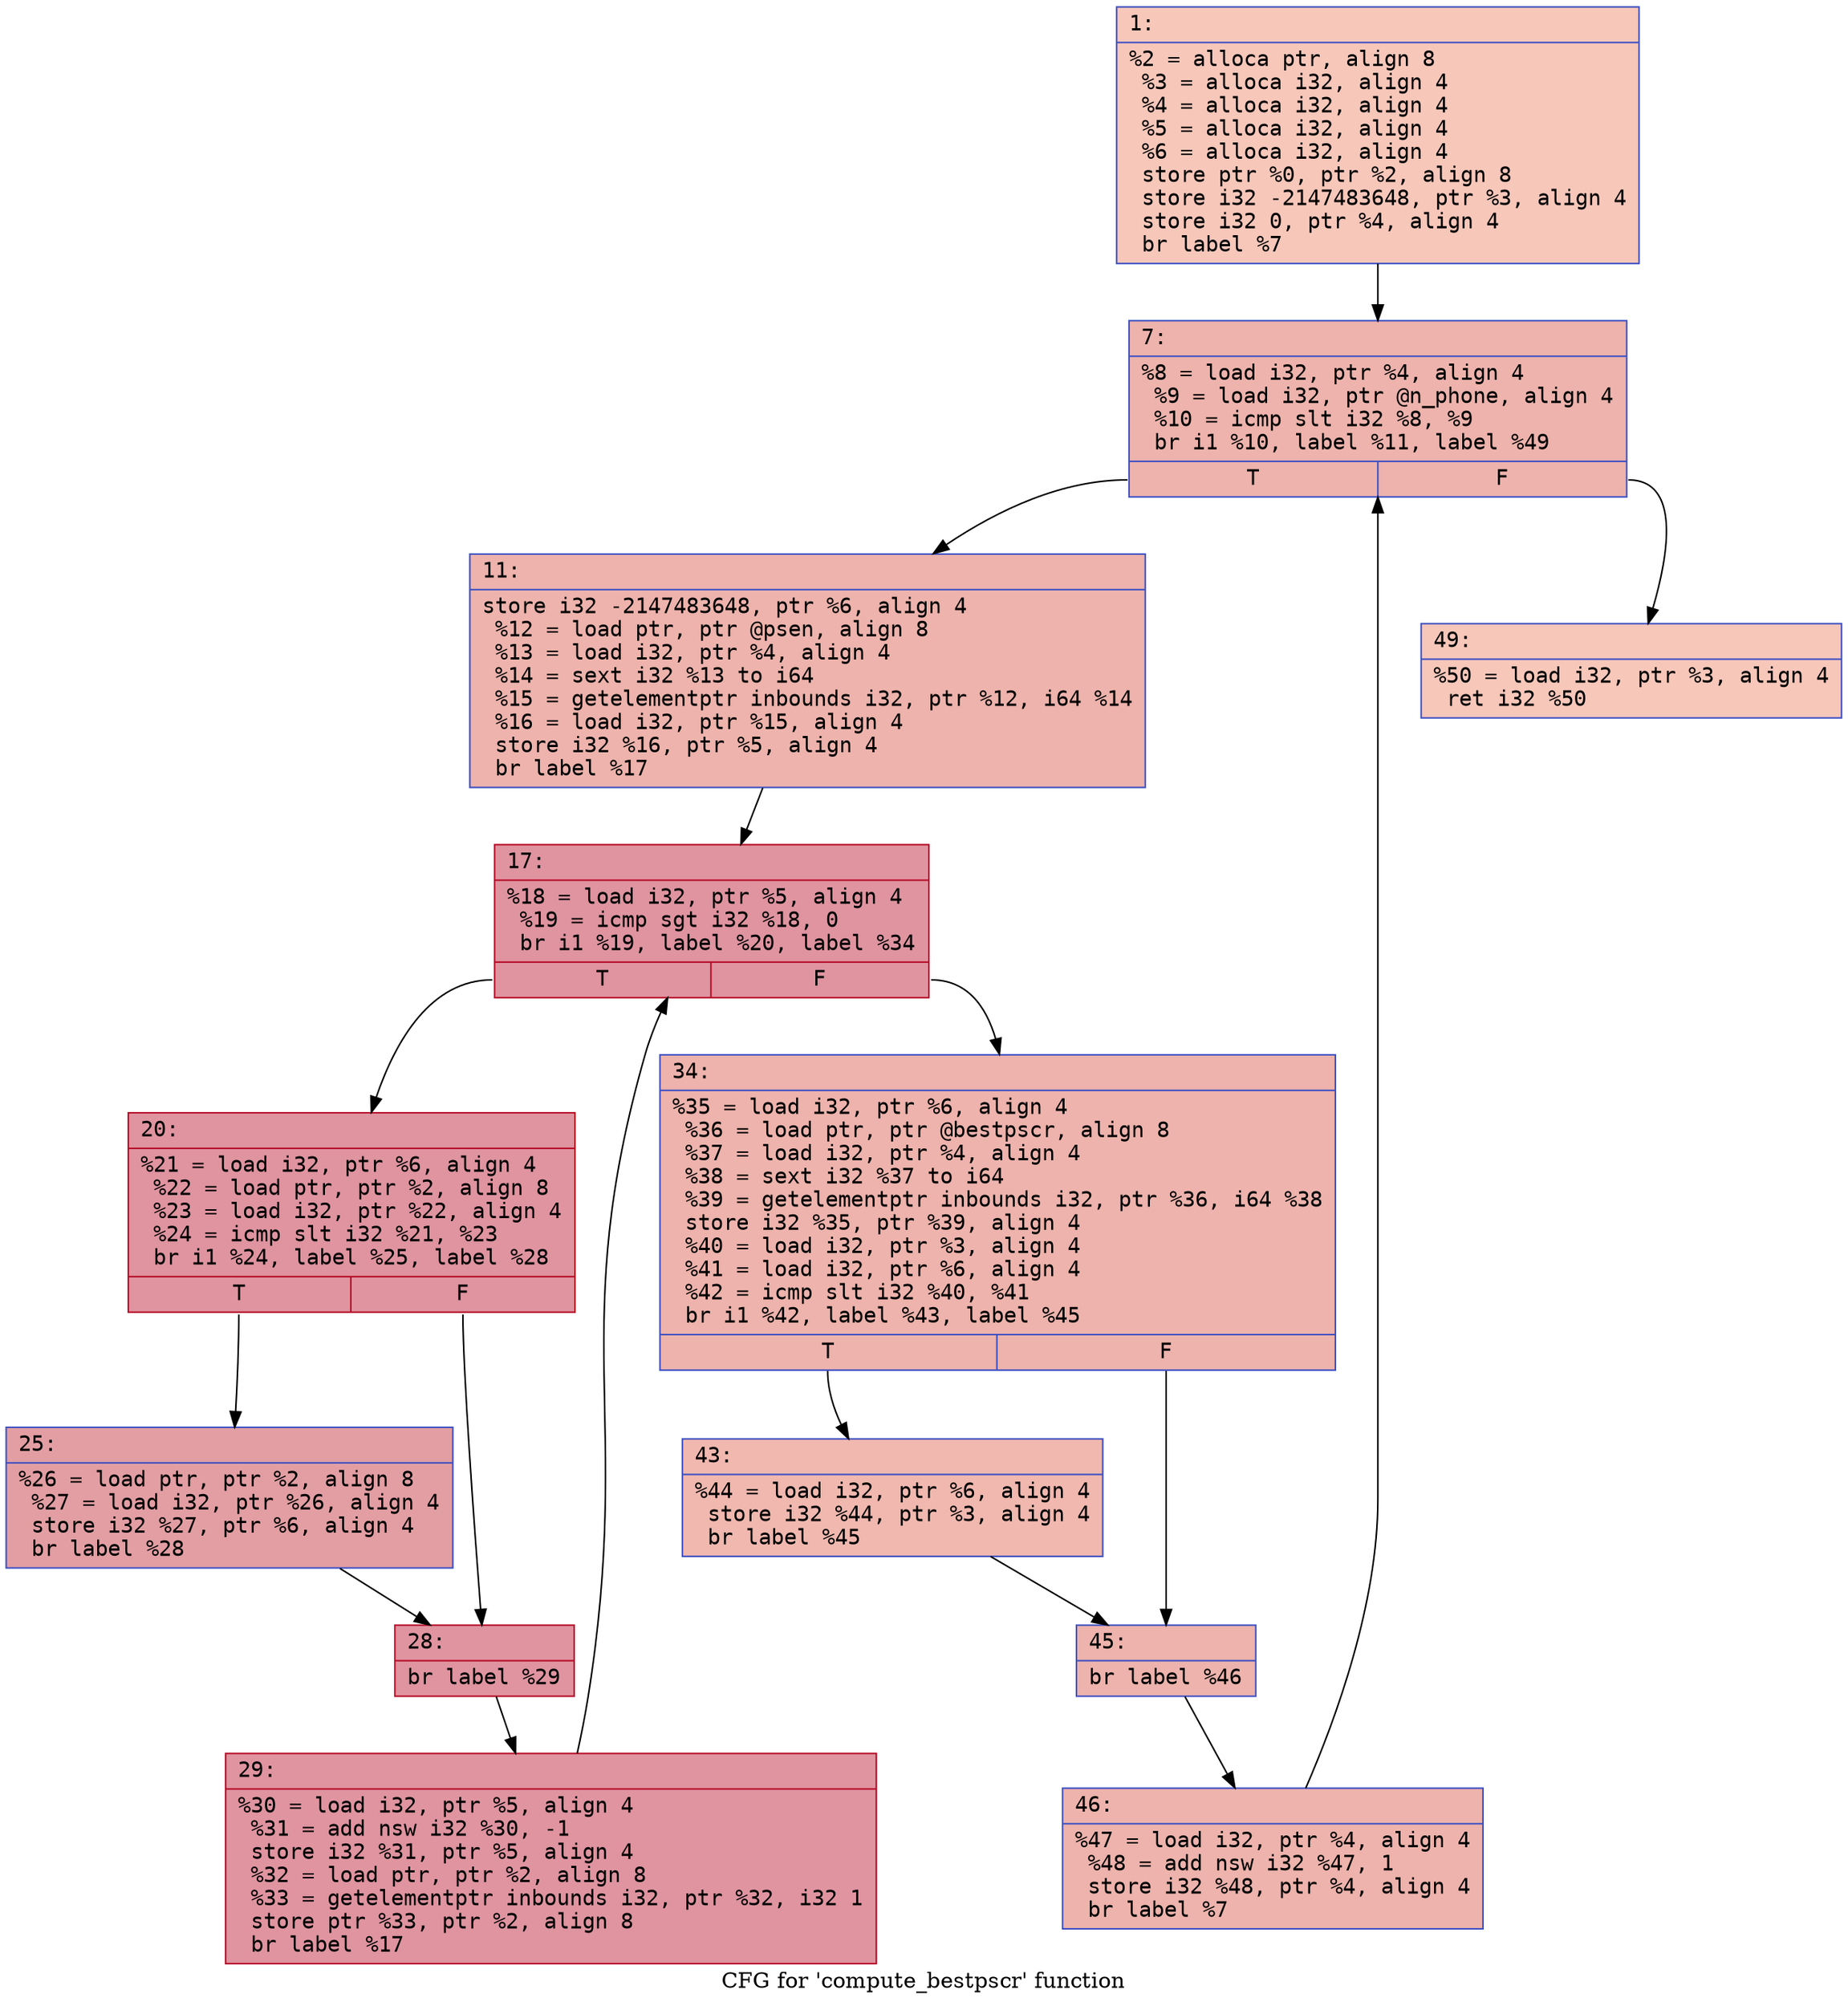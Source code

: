 digraph "CFG for 'compute_bestpscr' function" {
	label="CFG for 'compute_bestpscr' function";

	Node0x600001f42cb0 [shape=record,color="#3d50c3ff", style=filled, fillcolor="#ec7f6370" fontname="Courier",label="{1:\l|  %2 = alloca ptr, align 8\l  %3 = alloca i32, align 4\l  %4 = alloca i32, align 4\l  %5 = alloca i32, align 4\l  %6 = alloca i32, align 4\l  store ptr %0, ptr %2, align 8\l  store i32 -2147483648, ptr %3, align 4\l  store i32 0, ptr %4, align 4\l  br label %7\l}"];
	Node0x600001f42cb0 -> Node0x600001f42d00[tooltip="1 -> 7\nProbability 100.00%" ];
	Node0x600001f42d00 [shape=record,color="#3d50c3ff", style=filled, fillcolor="#d6524470" fontname="Courier",label="{7:\l|  %8 = load i32, ptr %4, align 4\l  %9 = load i32, ptr @n_phone, align 4\l  %10 = icmp slt i32 %8, %9\l  br i1 %10, label %11, label %49\l|{<s0>T|<s1>F}}"];
	Node0x600001f42d00:s0 -> Node0x600001f42d50[tooltip="7 -> 11\nProbability 96.88%" ];
	Node0x600001f42d00:s1 -> Node0x600001f43070[tooltip="7 -> 49\nProbability 3.12%" ];
	Node0x600001f42d50 [shape=record,color="#3d50c3ff", style=filled, fillcolor="#d6524470" fontname="Courier",label="{11:\l|  store i32 -2147483648, ptr %6, align 4\l  %12 = load ptr, ptr @psen, align 8\l  %13 = load i32, ptr %4, align 4\l  %14 = sext i32 %13 to i64\l  %15 = getelementptr inbounds i32, ptr %12, i64 %14\l  %16 = load i32, ptr %15, align 4\l  store i32 %16, ptr %5, align 4\l  br label %17\l}"];
	Node0x600001f42d50 -> Node0x600001f42da0[tooltip="11 -> 17\nProbability 100.00%" ];
	Node0x600001f42da0 [shape=record,color="#b70d28ff", style=filled, fillcolor="#b70d2870" fontname="Courier",label="{17:\l|  %18 = load i32, ptr %5, align 4\l  %19 = icmp sgt i32 %18, 0\l  br i1 %19, label %20, label %34\l|{<s0>T|<s1>F}}"];
	Node0x600001f42da0:s0 -> Node0x600001f42df0[tooltip="17 -> 20\nProbability 96.88%" ];
	Node0x600001f42da0:s1 -> Node0x600001f42f30[tooltip="17 -> 34\nProbability 3.12%" ];
	Node0x600001f42df0 [shape=record,color="#b70d28ff", style=filled, fillcolor="#b70d2870" fontname="Courier",label="{20:\l|  %21 = load i32, ptr %6, align 4\l  %22 = load ptr, ptr %2, align 8\l  %23 = load i32, ptr %22, align 4\l  %24 = icmp slt i32 %21, %23\l  br i1 %24, label %25, label %28\l|{<s0>T|<s1>F}}"];
	Node0x600001f42df0:s0 -> Node0x600001f42e40[tooltip="20 -> 25\nProbability 50.00%" ];
	Node0x600001f42df0:s1 -> Node0x600001f42e90[tooltip="20 -> 28\nProbability 50.00%" ];
	Node0x600001f42e40 [shape=record,color="#3d50c3ff", style=filled, fillcolor="#be242e70" fontname="Courier",label="{25:\l|  %26 = load ptr, ptr %2, align 8\l  %27 = load i32, ptr %26, align 4\l  store i32 %27, ptr %6, align 4\l  br label %28\l}"];
	Node0x600001f42e40 -> Node0x600001f42e90[tooltip="25 -> 28\nProbability 100.00%" ];
	Node0x600001f42e90 [shape=record,color="#b70d28ff", style=filled, fillcolor="#b70d2870" fontname="Courier",label="{28:\l|  br label %29\l}"];
	Node0x600001f42e90 -> Node0x600001f42ee0[tooltip="28 -> 29\nProbability 100.00%" ];
	Node0x600001f42ee0 [shape=record,color="#b70d28ff", style=filled, fillcolor="#b70d2870" fontname="Courier",label="{29:\l|  %30 = load i32, ptr %5, align 4\l  %31 = add nsw i32 %30, -1\l  store i32 %31, ptr %5, align 4\l  %32 = load ptr, ptr %2, align 8\l  %33 = getelementptr inbounds i32, ptr %32, i32 1\l  store ptr %33, ptr %2, align 8\l  br label %17\l}"];
	Node0x600001f42ee0 -> Node0x600001f42da0[tooltip="29 -> 17\nProbability 100.00%" ];
	Node0x600001f42f30 [shape=record,color="#3d50c3ff", style=filled, fillcolor="#d6524470" fontname="Courier",label="{34:\l|  %35 = load i32, ptr %6, align 4\l  %36 = load ptr, ptr @bestpscr, align 8\l  %37 = load i32, ptr %4, align 4\l  %38 = sext i32 %37 to i64\l  %39 = getelementptr inbounds i32, ptr %36, i64 %38\l  store i32 %35, ptr %39, align 4\l  %40 = load i32, ptr %3, align 4\l  %41 = load i32, ptr %6, align 4\l  %42 = icmp slt i32 %40, %41\l  br i1 %42, label %43, label %45\l|{<s0>T|<s1>F}}"];
	Node0x600001f42f30:s0 -> Node0x600001f42f80[tooltip="34 -> 43\nProbability 50.00%" ];
	Node0x600001f42f30:s1 -> Node0x600001f42fd0[tooltip="34 -> 45\nProbability 50.00%" ];
	Node0x600001f42f80 [shape=record,color="#3d50c3ff", style=filled, fillcolor="#dc5d4a70" fontname="Courier",label="{43:\l|  %44 = load i32, ptr %6, align 4\l  store i32 %44, ptr %3, align 4\l  br label %45\l}"];
	Node0x600001f42f80 -> Node0x600001f42fd0[tooltip="43 -> 45\nProbability 100.00%" ];
	Node0x600001f42fd0 [shape=record,color="#3d50c3ff", style=filled, fillcolor="#d6524470" fontname="Courier",label="{45:\l|  br label %46\l}"];
	Node0x600001f42fd0 -> Node0x600001f43020[tooltip="45 -> 46\nProbability 100.00%" ];
	Node0x600001f43020 [shape=record,color="#3d50c3ff", style=filled, fillcolor="#d6524470" fontname="Courier",label="{46:\l|  %47 = load i32, ptr %4, align 4\l  %48 = add nsw i32 %47, 1\l  store i32 %48, ptr %4, align 4\l  br label %7\l}"];
	Node0x600001f43020 -> Node0x600001f42d00[tooltip="46 -> 7\nProbability 100.00%" ];
	Node0x600001f43070 [shape=record,color="#3d50c3ff", style=filled, fillcolor="#ec7f6370" fontname="Courier",label="{49:\l|  %50 = load i32, ptr %3, align 4\l  ret i32 %50\l}"];
}

